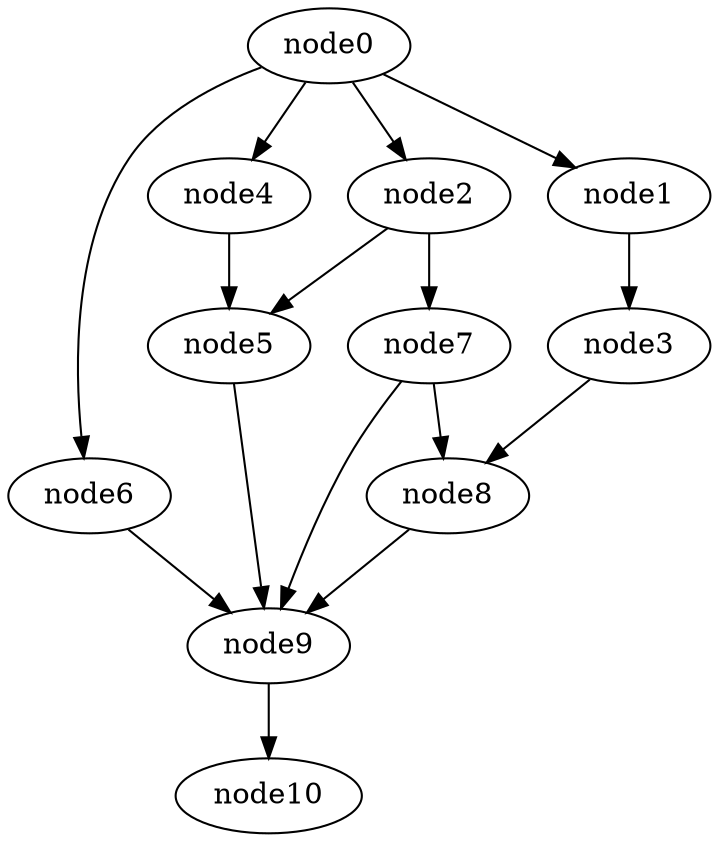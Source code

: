 digraph g{
	node10
	node9 -> node10
	node8 -> node9
	node7 -> node9
	node7 -> node8
	node6 -> node9
	node5 -> node9
	node4 -> node5
	node3 -> node8
	node2 -> node7
	node2 -> node5
	node1 -> node3
	node0 -> node6
	node0 -> node4
	node0 -> node2
	node0 -> node1
}
